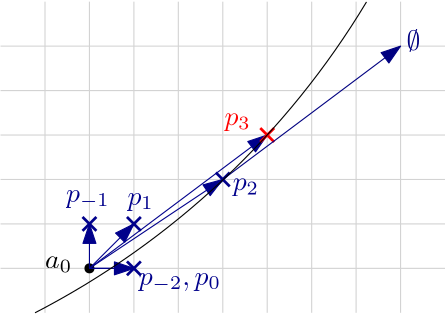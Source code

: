 <?xml version="1.0"?>
<!DOCTYPE ipe SYSTEM "ipe.dtd">
<ipe version="70005" creator="Ipe 7.1.1">
<info created="D:20130530101932" modified="D:20130530163820"/>
<ipestyle name="basic">
<symbol name="arrow/arc(spx)">
<path stroke="sym-stroke" fill="sym-stroke" pen="sym-pen">
0 0 m
-1 0.333 l
-1 -0.333 l
h
</path>
</symbol>
<symbol name="arrow/farc(spx)">
<path stroke="sym-stroke" fill="white" pen="sym-pen">
0 0 m
-1 0.333 l
-1 -0.333 l
h
</path>
</symbol>
<symbol name="mark/circle(sx)" transformations="translations">
<path fill="sym-stroke">
0.6 0 0 0.6 0 0 e
0.4 0 0 0.4 0 0 e
</path>
</symbol>
<symbol name="mark/disk(sx)" transformations="translations">
<path fill="sym-stroke">
0.6 0 0 0.6 0 0 e
</path>
</symbol>
<symbol name="mark/fdisk(sfx)" transformations="translations">
<group>
<path fill="sym-fill">
0.5 0 0 0.5 0 0 e
</path>
<path fill="sym-stroke" fillrule="eofill">
0.6 0 0 0.6 0 0 e
0.4 0 0 0.4 0 0 e
</path>
</group>
</symbol>
<symbol name="mark/box(sx)" transformations="translations">
<path fill="sym-stroke" fillrule="eofill">
-0.6 -0.6 m
0.6 -0.6 l
0.6 0.6 l
-0.6 0.6 l
h
-0.4 -0.4 m
0.4 -0.4 l
0.4 0.4 l
-0.4 0.4 l
h
</path>
</symbol>
<symbol name="mark/square(sx)" transformations="translations">
<path fill="sym-stroke">
-0.6 -0.6 m
0.6 -0.6 l
0.6 0.6 l
-0.6 0.6 l
h
</path>
</symbol>
<symbol name="mark/fsquare(sfx)" transformations="translations">
<group>
<path fill="sym-fill">
-0.5 -0.5 m
0.5 -0.5 l
0.5 0.5 l
-0.5 0.5 l
h
</path>
<path fill="sym-stroke" fillrule="eofill">
-0.6 -0.6 m
0.6 -0.6 l
0.6 0.6 l
-0.6 0.6 l
h
-0.4 -0.4 m
0.4 -0.4 l
0.4 0.4 l
-0.4 0.4 l
h
</path>
</group>
</symbol>
<symbol name="mark/cross(sx)" transformations="translations">
<group>
<path fill="sym-stroke">
-0.43 -0.57 m
0.57 0.43 l
0.43 0.57 l
-0.57 -0.43 l
h
</path>
<path fill="sym-stroke">
-0.43 0.57 m
0.57 -0.43 l
0.43 -0.57 l
-0.57 0.43 l
h
</path>
</group>
</symbol>
<symbol name="arrow/fnormal(spx)">
<path stroke="sym-stroke" fill="white" pen="sym-pen">
0 0 m
-1 0.333 l
-1 -0.333 l
h
</path>
</symbol>
<symbol name="arrow/pointed(spx)">
<path stroke="sym-stroke" fill="sym-stroke" pen="sym-pen">
0 0 m
-1 0.333 l
-0.8 0 l
-1 -0.333 l
h
</path>
</symbol>
<symbol name="arrow/fpointed(spx)">
<path stroke="sym-stroke" fill="white" pen="sym-pen">
0 0 m
-1 0.333 l
-0.8 0 l
-1 -0.333 l
h
</path>
</symbol>
<symbol name="arrow/linear(spx)">
<path stroke="sym-stroke" pen="sym-pen">
-1 0.333 m
0 0 l
-1 -0.333 l
</path>
</symbol>
<symbol name="arrow/fdouble(spx)">
<path stroke="sym-stroke" fill="white" pen="sym-pen">
0 0 m
-1 0.333 l
-1 -0.333 l
h
-1 0 m
-2 0.333 l
-2 -0.333 l
h
</path>
</symbol>
<symbol name="arrow/double(spx)">
<path stroke="sym-stroke" fill="sym-stroke" pen="sym-pen">
0 0 m
-1 0.333 l
-1 -0.333 l
h
-1 0 m
-2 0.333 l
-2 -0.333 l
h
</path>
</symbol>
<pen name="heavier" value="0.8"/>
<pen name="fat" value="1.2"/>
<pen name="ultrafat" value="2"/>
<symbolsize name="large" value="5"/>
<symbolsize name="small" value="2"/>
<symbolsize name="tiny" value="1.1"/>
<arrowsize name="large" value="10"/>
<arrowsize name="small" value="5"/>
<arrowsize name="tiny" value="3"/>
<color name="red" value="1 0 0"/>
<color name="green" value="0 1 0"/>
<color name="blue" value="0 0 1"/>
<color name="yellow" value="1 1 0"/>
<color name="orange" value="1 0.647 0"/>
<color name="gold" value="1 0.843 0"/>
<color name="purple" value="0.627 0.125 0.941"/>
<color name="gray" value="0.745"/>
<color name="brown" value="0.647 0.165 0.165"/>
<color name="navy" value="0 0 0.502"/>
<color name="pink" value="1 0.753 0.796"/>
<color name="seagreen" value="0.18 0.545 0.341"/>
<color name="turquoise" value="0.251 0.878 0.816"/>
<color name="violet" value="0.933 0.51 0.933"/>
<color name="darkblue" value="0 0 0.545"/>
<color name="darkcyan" value="0 0.545 0.545"/>
<color name="darkgray" value="0.663"/>
<color name="darkgreen" value="0 0.392 0"/>
<color name="darkmagenta" value="0.545 0 0.545"/>
<color name="darkorange" value="1 0.549 0"/>
<color name="darkred" value="0.545 0 0"/>
<color name="lightblue" value="0.678 0.847 0.902"/>
<color name="lightcyan" value="0.878 1 1"/>
<color name="lightgray" value="0.827"/>
<color name="lightgreen" value="0.565 0.933 0.565"/>
<color name="lightyellow" value="1 1 0.878"/>
<dashstyle name="dashed" value="[4] 0"/>
<dashstyle name="dotted" value="[1 3] 0"/>
<dashstyle name="dash dotted" value="[4 2 1 2] 0"/>
<dashstyle name="dash dot dotted" value="[4 2 1 2 1 2] 0"/>
<textsize name="large" value="\large"/>
<textsize name="Large" value="\Large"/>
<textsize name="LARGE" value="\LARGE"/>
<textsize name="huge" value="\huge"/>
<textsize name="Huge" value="\Huge"/>
<textsize name="small" value="\small"/>
<textsize name="footnote" value="\footnotesize"/>
<textsize name="tiny" value="\tiny"/>
<textstyle name="center" begin="\begin{center}" end="\end{center}"/>
<textstyle name="itemize" begin="\begin{itemize}" end="\end{itemize}"/>
<textstyle name="item" begin="\begin{itemize}\item{}" end="\end{itemize}"/>
<gridsize name="4 pts" value="4"/>
<gridsize name="8 pts (~3 mm)" value="8"/>
<gridsize name="16 pts (~6 mm)" value="16"/>
<gridsize name="32 pts (~12 mm)" value="32"/>
<gridsize name="10 pts (~3.5 mm)" value="10"/>
<gridsize name="20 pts (~7 mm)" value="20"/>
<gridsize name="14 pts (~5 mm)" value="14"/>
<gridsize name="28 pts (~10 mm)" value="28"/>
<gridsize name="56 pts (~20 mm)" value="56"/>
<anglesize name="90 deg" value="90"/>
<anglesize name="60 deg" value="60"/>
<anglesize name="45 deg" value="45"/>
<anglesize name="30 deg" value="30"/>
<anglesize name="22.5 deg" value="22.5"/>
<tiling name="falling" angle="-60" step="4" width="1"/>
<tiling name="rising" angle="30" step="4" width="1"/>
</ipestyle>
<page>
<layer name="alpha"/>
<layer name="beta"/>
<view layers="alpha beta" active="beta"/>
<path layer="beta" stroke="lightgray">
352 256 m
352 144 l
</path>
<path stroke="lightgray">
336 144 m
336 256 l
</path>
<path stroke="lightgray">
320 256 m
320 144 l
</path>
<path stroke="lightgray">
304 256 m
304 144 l
</path>
<path stroke="lightgray">
288 256 m
288 144 l
</path>
<path stroke="lightgray">
272 256 m
272 144 l
</path>
<path stroke="lightgray">
256 256 m
256 144 l
</path>
<path stroke="lightgray">
240 256 m
240 144 l
</path>
<path stroke="lightgray">
224 144 m
224 256 l
</path>
<path stroke="lightgray">
368 240 m
208 240 l
</path>
<path stroke="lightgray">
208 224 m
368 224 l
</path>
<path stroke="lightgray">
368 208 m
208 208 l
</path>
<path stroke="lightgray">
208 192 m
368 192 l
</path>
<path stroke="lightgray">
208 160 m
368 160 l
</path>
<path stroke="lightgray">
368 176 m
208 176 l
</path>
<use name="mark/disk(sx)" pos="240 160" size="normal" stroke="black"/>
<text layer="alpha" matrix="1 0 0 1 -16 0" transformations="translations" pos="240 160" stroke="black" type="label" width="9.736" height="4.294" depth="1.49" valign="baseline">$a_0$</text>
<path layer="beta" stroke="darkblue">
240 160 m
256 160 l
256 160 l
</path>
<path stroke="darkblue" arrow="normal/normal">
240 160 m
256 160 l
</path>
<path stroke="darkblue" arrow="normal/normal">
240 160 m
240 176 l
</path>
<path stroke="darkblue" cap="1">
256 160 m
256 160 l
</path>
<use name="mark/cross(sx)" pos="256 160" size="large" stroke="darkblue"/>
<use name="mark/cross(sx)" pos="240 176" size="large" stroke="darkblue"/>
<text transformations="translations" pos="257.721 154.023" stroke="darkblue" type="label" width="29.618" height="4.294" depth="2.32" valign="baseline">$p_{-2}, p_{0}$</text>
<text transformations="translations" pos="231.596 183.919" stroke="darkblue" type="label" width="15.708" height="4.294" depth="2.32" valign="baseline">$p_{-1}$</text>
<use name="mark/cross(sx)" pos="256 176" size="large" stroke="darkblue"/>
<path stroke="darkblue" arrow="normal/normal">
240 160 m
256 176 l
</path>
<text matrix="1 0 0 1 -2.15463 -2.15463" transformations="translations" pos="255.836 184.996" stroke="darkblue" type="label" width="9.482" height="4.297" depth="1.93" valign="baseline">$p_{1}$</text>
<use name="mark/cross(sx)" pos="288 192" size="large" stroke="darkblue"/>
<path stroke="darkblue" arrow="normal/normal">
240 160 m
288 192 l
</path>
<text transformations="translations" pos="291.56 188.071" stroke="darkblue" type="label" width="9.482" height="4.297" depth="1.93" valign="baseline">$p_{2}$</text>
<path stroke="darkblue" arrow="normal/normal">
240 160 m
304 208 l
</path>
<text matrix="1 0 0 1 9.96518 -0.269329" transformations="translations" pos="278.633 211.772" stroke="red" type="label" width="9.482" height="4.297" depth="1.93" valign="baseline">$p_{3}$</text>
<use name="mark/cross(sx)" pos="304 208" size="large" stroke="red"/>
<path stroke="navy" arrow="normal/normal">
288 192 m
352 240 l
</path>
<text transformations="translations" pos="354.113 238.399" stroke="navy" type="label" width="4.981" height="7.475" depth="0.55" valign="baseline">$\emptyset$</text>
<path stroke="black">
220.409 144.002 m
299.795 0 0 299.795 82.776 410.337 339.737 255.907 a
</path>
</page>
</ipe>
